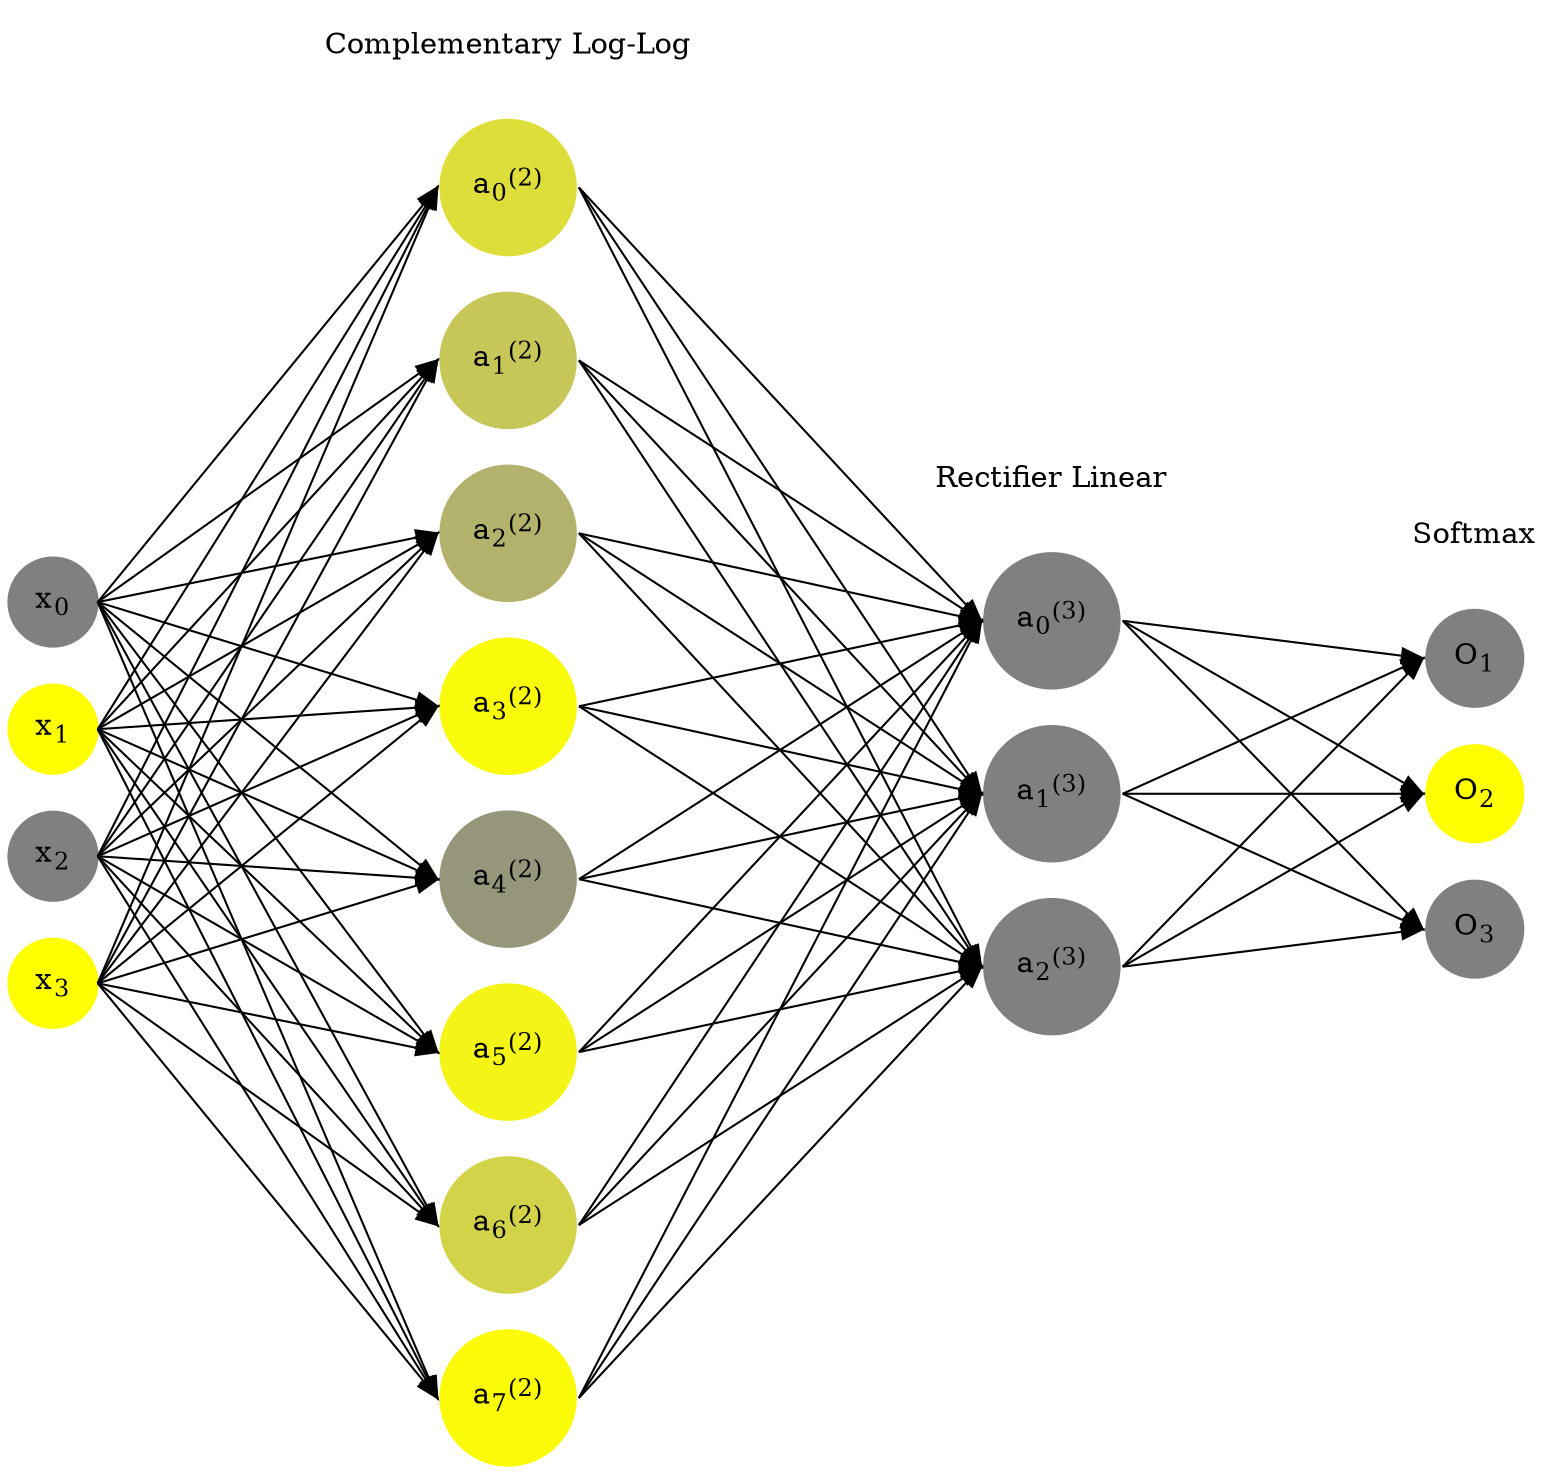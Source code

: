 digraph G {
	rankdir = LR;
	splines=false;
	edge[style=invis];
	ranksep= 1.4;
	{
	node [shape=circle, color="0.1667, 0.0, 0.5", style=filled, fillcolor="0.1667, 0.0, 0.5"];
	x0 [label=<x<sub>0</sub>>];
	}
	{
	node [shape=circle, color="0.1667, 1.0, 1.0", style=filled, fillcolor="0.1667, 1.0, 1.0"];
	x1 [label=<x<sub>1</sub>>];
	}
	{
	node [shape=circle, color="0.1667, 0.0, 0.5", style=filled, fillcolor="0.1667, 0.0, 0.5"];
	x2 [label=<x<sub>2</sub>>];
	}
	{
	node [shape=circle, color="0.1667, 1.0, 1.0", style=filled, fillcolor="0.1667, 1.0, 1.0"];
	x3 [label=<x<sub>3</sub>>];
	}
	{
	node [shape=circle, color="0.1667, 0.735582, 0.867791", style=filled, fillcolor="0.1667, 0.735582, 0.867791"];
	a02 [label=<a<sub>0</sub><sup>(2)</sup>>];
	}
	{
	node [shape=circle, color="0.1667, 0.547323, 0.773661", style=filled, fillcolor="0.1667, 0.547323, 0.773661"];
	a12 [label=<a<sub>1</sub><sup>(2)</sup>>];
	}
	{
	node [shape=circle, color="0.1667, 0.392366, 0.696183", style=filled, fillcolor="0.1667, 0.392366, 0.696183"];
	a22 [label=<a<sub>2</sub><sup>(2)</sup>>];
	}
	{
	node [shape=circle, color="0.1667, 0.955693, 0.977846", style=filled, fillcolor="0.1667, 0.955693, 0.977846"];
	a32 [label=<a<sub>3</sub><sup>(2)</sup>>];
	}
	{
	node [shape=circle, color="0.1667, 0.178701, 0.589350", style=filled, fillcolor="0.1667, 0.178701, 0.589350"];
	a42 [label=<a<sub>4</sub><sup>(2)</sup>>];
	}
	{
	node [shape=circle, color="0.1667, 0.908088, 0.954044", style=filled, fillcolor="0.1667, 0.908088, 0.954044"];
	a52 [label=<a<sub>5</sub><sup>(2)</sup>>];
	}
	{
	node [shape=circle, color="0.1667, 0.653888, 0.826944", style=filled, fillcolor="0.1667, 0.653888, 0.826944"];
	a62 [label=<a<sub>6</sub><sup>(2)</sup>>];
	}
	{
	node [shape=circle, color="0.1667, 0.967800, 0.983900", style=filled, fillcolor="0.1667, 0.967800, 0.983900"];
	a72 [label=<a<sub>7</sub><sup>(2)</sup>>];
	}
	{
	node [shape=circle, color="0.1667, 0.000000, 0.500000", style=filled, fillcolor="0.1667, 0.000000, 0.500000"];
	a03 [label=<a<sub>0</sub><sup>(3)</sup>>];
	}
	{
	node [shape=circle, color="0.1667, 0.000000, 0.500000", style=filled, fillcolor="0.1667, 0.000000, 0.500000"];
	a13 [label=<a<sub>1</sub><sup>(3)</sup>>];
	}
	{
	node [shape=circle, color="0.1667, 0.000000, 0.500000", style=filled, fillcolor="0.1667, 0.000000, 0.500000"];
	a23 [label=<a<sub>2</sub><sup>(3)</sup>>];
	}
	{
	node [shape=circle, color="0.1667, 0.0, 0.5", style=filled, fillcolor="0.1667, 0.0, 0.5"];
	O1 [label=<O<sub>1</sub>>];
	}
	{
	node [shape=circle, color="0.1667, 1.0, 1.0", style=filled, fillcolor="0.1667, 1.0, 1.0"];
	O2 [label=<O<sub>2</sub>>];
	}
	{
	node [shape=circle, color="0.1667, 0.0, 0.5", style=filled, fillcolor="0.1667, 0.0, 0.5"];
	O3 [label=<O<sub>3</sub>>];
	}
	{
	rank=same;
	x0->x1->x2->x3;
	}
	{
	rank=same;
	a02->a12->a22->a32->a42->a52->a62->a72;
	}
	{
	rank=same;
	a03->a13->a23;
	}
	{
	rank=same;
	O1->O2->O3;
	}
	l1 [shape=plaintext,label="Complementary Log-Log"];
	l1->a02;
	{rank=same; l1;a02};
	l2 [shape=plaintext,label="Rectifier Linear"];
	l2->a03;
	{rank=same; l2;a03};
	l3 [shape=plaintext,label="Softmax"];
	l3->O1;
	{rank=same; l3;O1};
edge[style=solid, tailport=e, headport=w];
	{x0;x1;x2;x3} -> {a02;a12;a22;a32;a42;a52;a62;a72};
	{a02;a12;a22;a32;a42;a52;a62;a72} -> {a03;a13;a23};
	{a03;a13;a23} -> {O1,O2,O3};
}